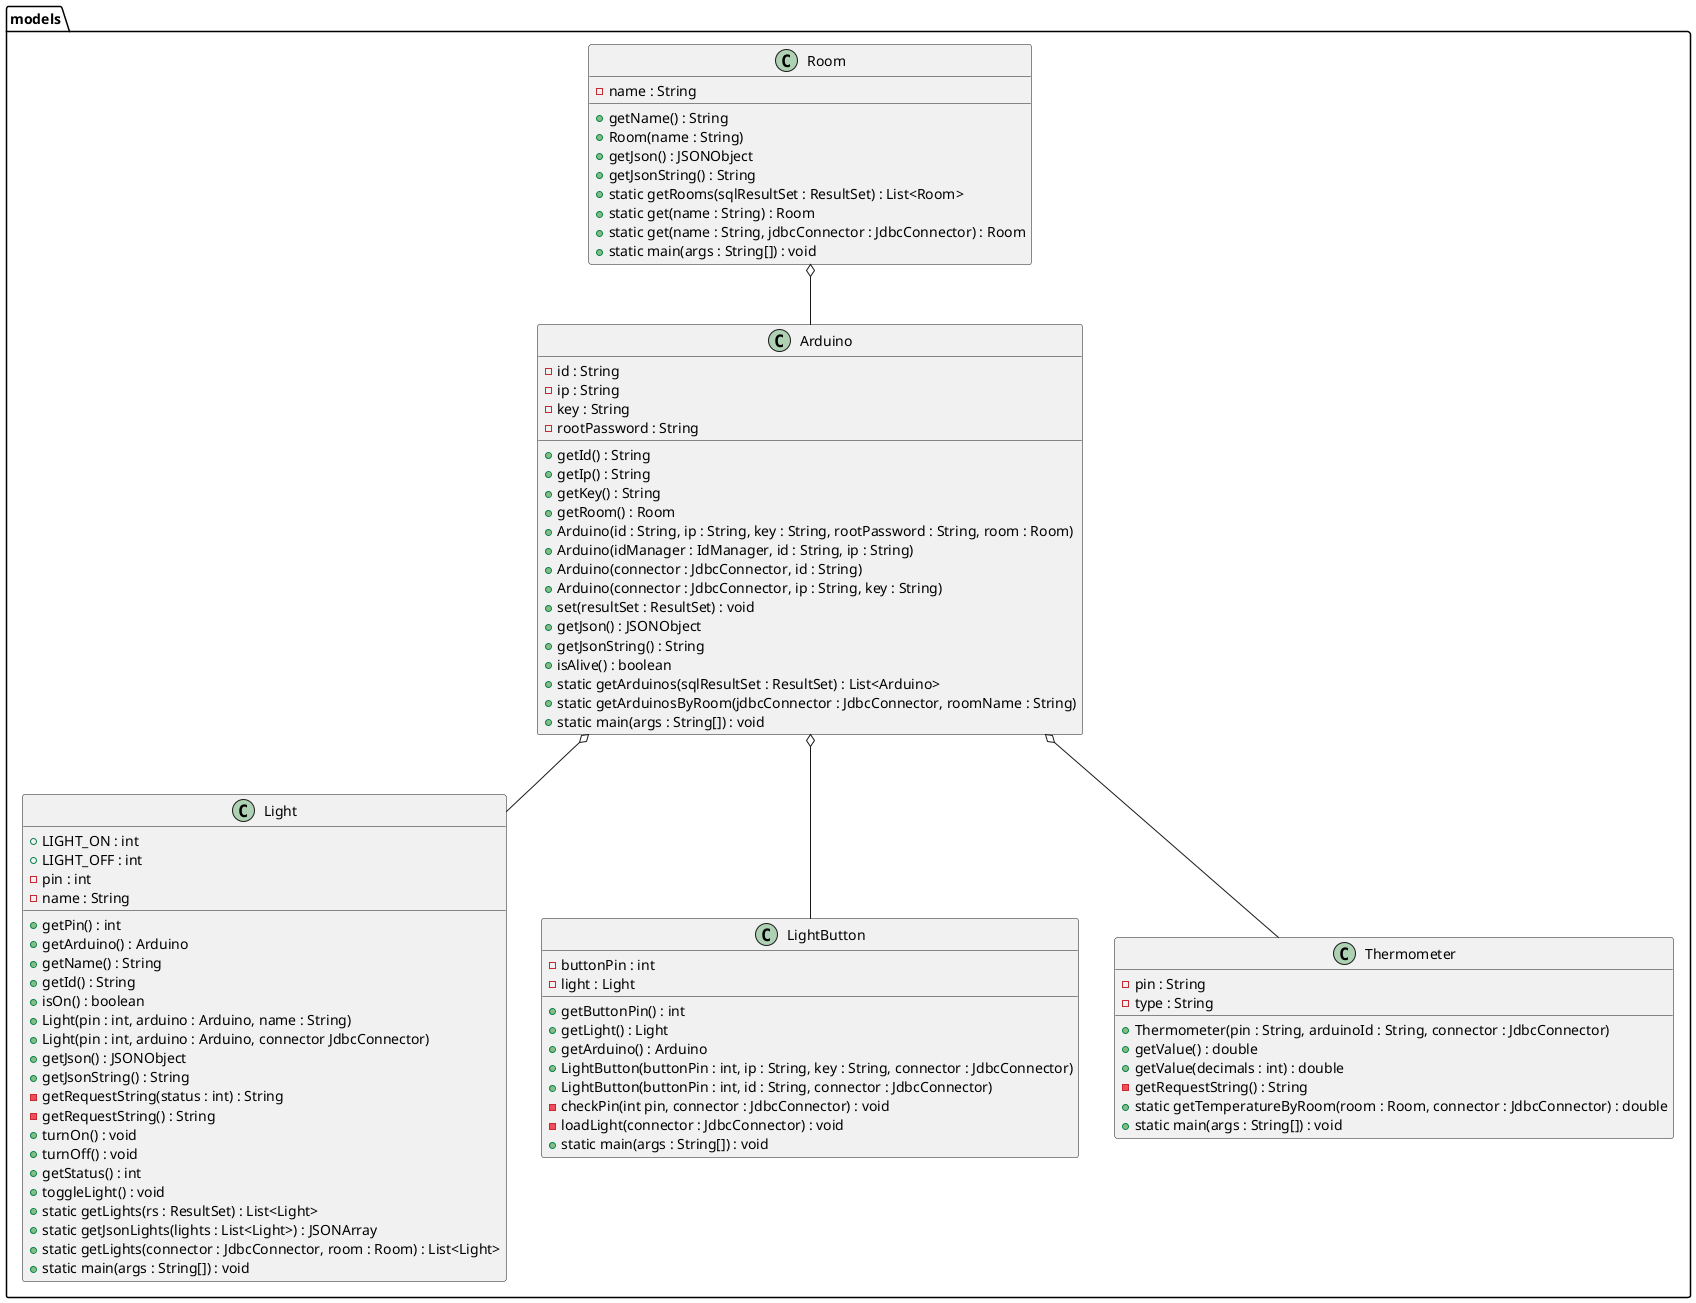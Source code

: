 @startuml

package models {
    class Room {
        - name : String
        + getName() : String
        + Room(name : String)
        + getJson() : JSONObject
        + getJsonString() : String
        + static getRooms(sqlResultSet : ResultSet) : List<Room>
        + static get(name : String) : Room
        + static get(name : String, jdbcConnector : JdbcConnector) : Room
        + static main(args : String[]) : void
    }

    class Arduino {
        - id : String
        - ip : String
        - key : String
        - rootPassword : String
        + getId() : String
        + getIp() : String
        + getKey() : String
        + getRoom() : Room
        + Arduino(id : String, ip : String, key : String, rootPassword : String, room : Room)
        + Arduino(idManager : IdManager, id : String, ip : String)
        + Arduino(connector : JdbcConnector, id : String)
        + Arduino(connector : JdbcConnector, ip : String, key : String)
        + set(resultSet : ResultSet) : void
        + getJson() : JSONObject
        + getJsonString() : String
        + isAlive() : boolean
        + static getArduinos(sqlResultSet : ResultSet) : List<Arduino>
        + static getArduinosByRoom(jdbcConnector : JdbcConnector, roomName : String)
        + static main(args : String[]) : void
    }
    Room o-- Arduino

    class Light {
        + LIGHT_ON : int
        + LIGHT_OFF : int
        - pin : int
        - name : String
        + getPin() : int
        + getArduino() : Arduino
        + getName() : String
        + getId() : String
        + isOn() : boolean
        + Light(pin : int, arduino : Arduino, name : String)
        + Light(pin : int, arduino : Arduino, connector JdbcConnector)
        + getJson() : JSONObject
        + getJsonString() : String
        - getRequestString(status : int) : String
        - getRequestString() : String
        + turnOn() : void
        + turnOff() : void
        + getStatus() : int
        + toggleLight() : void
        + static getLights(rs : ResultSet) : List<Light>
        + static getJsonLights(lights : List<Light>) : JSONArray
        + static getLights(connector : JdbcConnector, room : Room) : List<Light>
        + static main(args : String[]) : void
    }
    Arduino o-- Light

    class LightButton {
        - buttonPin : int
        - light : Light
        + getButtonPin() : int
        + getLight() : Light
        + getArduino() : Arduino
        + LightButton(buttonPin : int, ip : String, key : String, connector : JdbcConnector)
        + LightButton(buttonPin : int, id : String, connector : JdbcConnector)
        - checkPin(int pin, connector : JdbcConnector) : void
        - loadLight(connector : JdbcConnector) : void
        + static main(args : String[]) : void
    }
    Arduino o-- LightButton

    class Thermometer {
        - pin : String
        - type : String
        + Thermometer(pin : String, arduinoId : String, connector : JdbcConnector)
        + getValue() : double
        + getValue(decimals : int) : double
        - getRequestString() : String
        + static getTemperatureByRoom(room : Room, connector : JdbcConnector) : double
        + static main(args : String[]) : void
    }
    Arduino o-- Thermometer

}

@enduml
